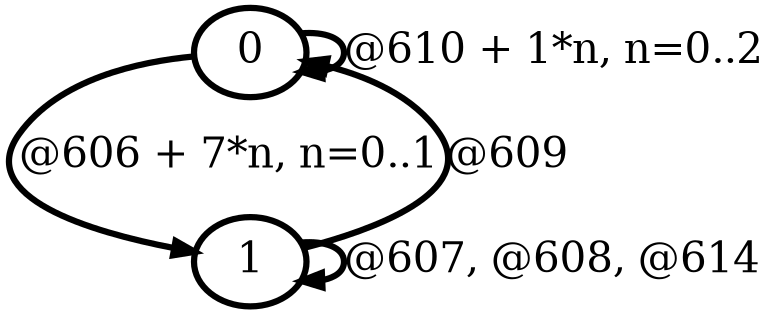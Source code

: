 digraph G {
        node [style=rounded, penwidth=3, fontsize=20, shape=oval];
        "0" -> "1" [label="@606 + 7*n, n=0..1", color=black,arrowsize=1,style=bold,penwidth=3,fontsize=20];
"1" -> "1" [label="@607, @608, @614", color=black,arrowsize=1,style=bold,penwidth=3,fontsize=20];
"1" -> "0" [label="@609", color=black,arrowsize=1,style=bold,penwidth=3,fontsize=20];
"0" -> "0" [label="@610 + 1*n, n=0..2", color=black,arrowsize=1,style=bold,penwidth=3,fontsize=20];
}
